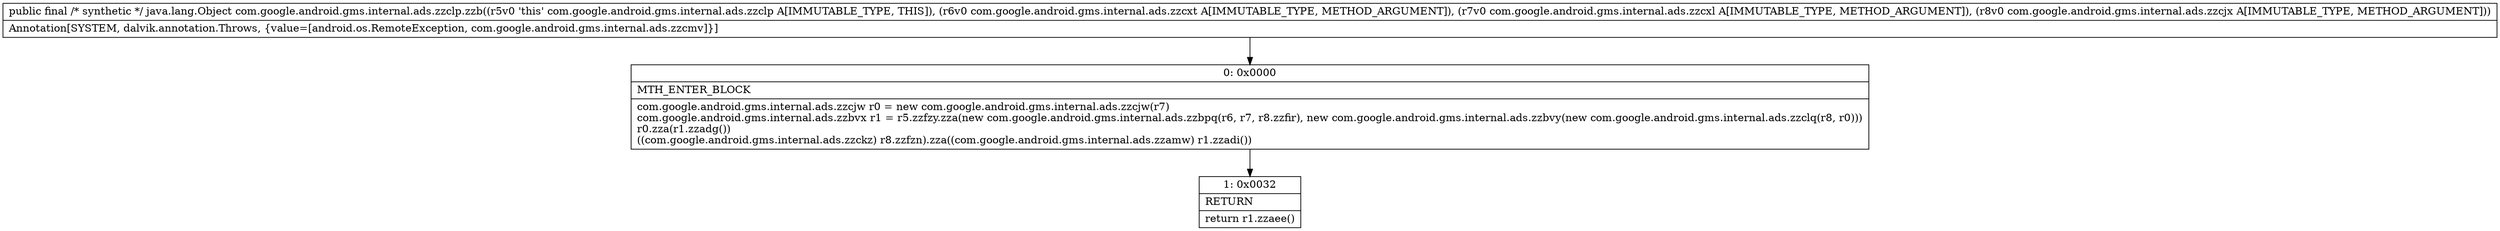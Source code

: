 digraph "CFG forcom.google.android.gms.internal.ads.zzclp.zzb(Lcom\/google\/android\/gms\/internal\/ads\/zzcxt;Lcom\/google\/android\/gms\/internal\/ads\/zzcxl;Lcom\/google\/android\/gms\/internal\/ads\/zzcjx;)Ljava\/lang\/Object;" {
Node_0 [shape=record,label="{0\:\ 0x0000|MTH_ENTER_BLOCK\l|com.google.android.gms.internal.ads.zzcjw r0 = new com.google.android.gms.internal.ads.zzcjw(r7)\lcom.google.android.gms.internal.ads.zzbvx r1 = r5.zzfzy.zza(new com.google.android.gms.internal.ads.zzbpq(r6, r7, r8.zzfir), new com.google.android.gms.internal.ads.zzbvy(new com.google.android.gms.internal.ads.zzclq(r8, r0)))\lr0.zza(r1.zzadg())\l((com.google.android.gms.internal.ads.zzckz) r8.zzfzn).zza((com.google.android.gms.internal.ads.zzamw) r1.zzadi())\l}"];
Node_1 [shape=record,label="{1\:\ 0x0032|RETURN\l|return r1.zzaee()\l}"];
MethodNode[shape=record,label="{public final \/* synthetic *\/ java.lang.Object com.google.android.gms.internal.ads.zzclp.zzb((r5v0 'this' com.google.android.gms.internal.ads.zzclp A[IMMUTABLE_TYPE, THIS]), (r6v0 com.google.android.gms.internal.ads.zzcxt A[IMMUTABLE_TYPE, METHOD_ARGUMENT]), (r7v0 com.google.android.gms.internal.ads.zzcxl A[IMMUTABLE_TYPE, METHOD_ARGUMENT]), (r8v0 com.google.android.gms.internal.ads.zzcjx A[IMMUTABLE_TYPE, METHOD_ARGUMENT]))  | Annotation[SYSTEM, dalvik.annotation.Throws, \{value=[android.os.RemoteException, com.google.android.gms.internal.ads.zzcmv]\}]\l}"];
MethodNode -> Node_0;
Node_0 -> Node_1;
}

